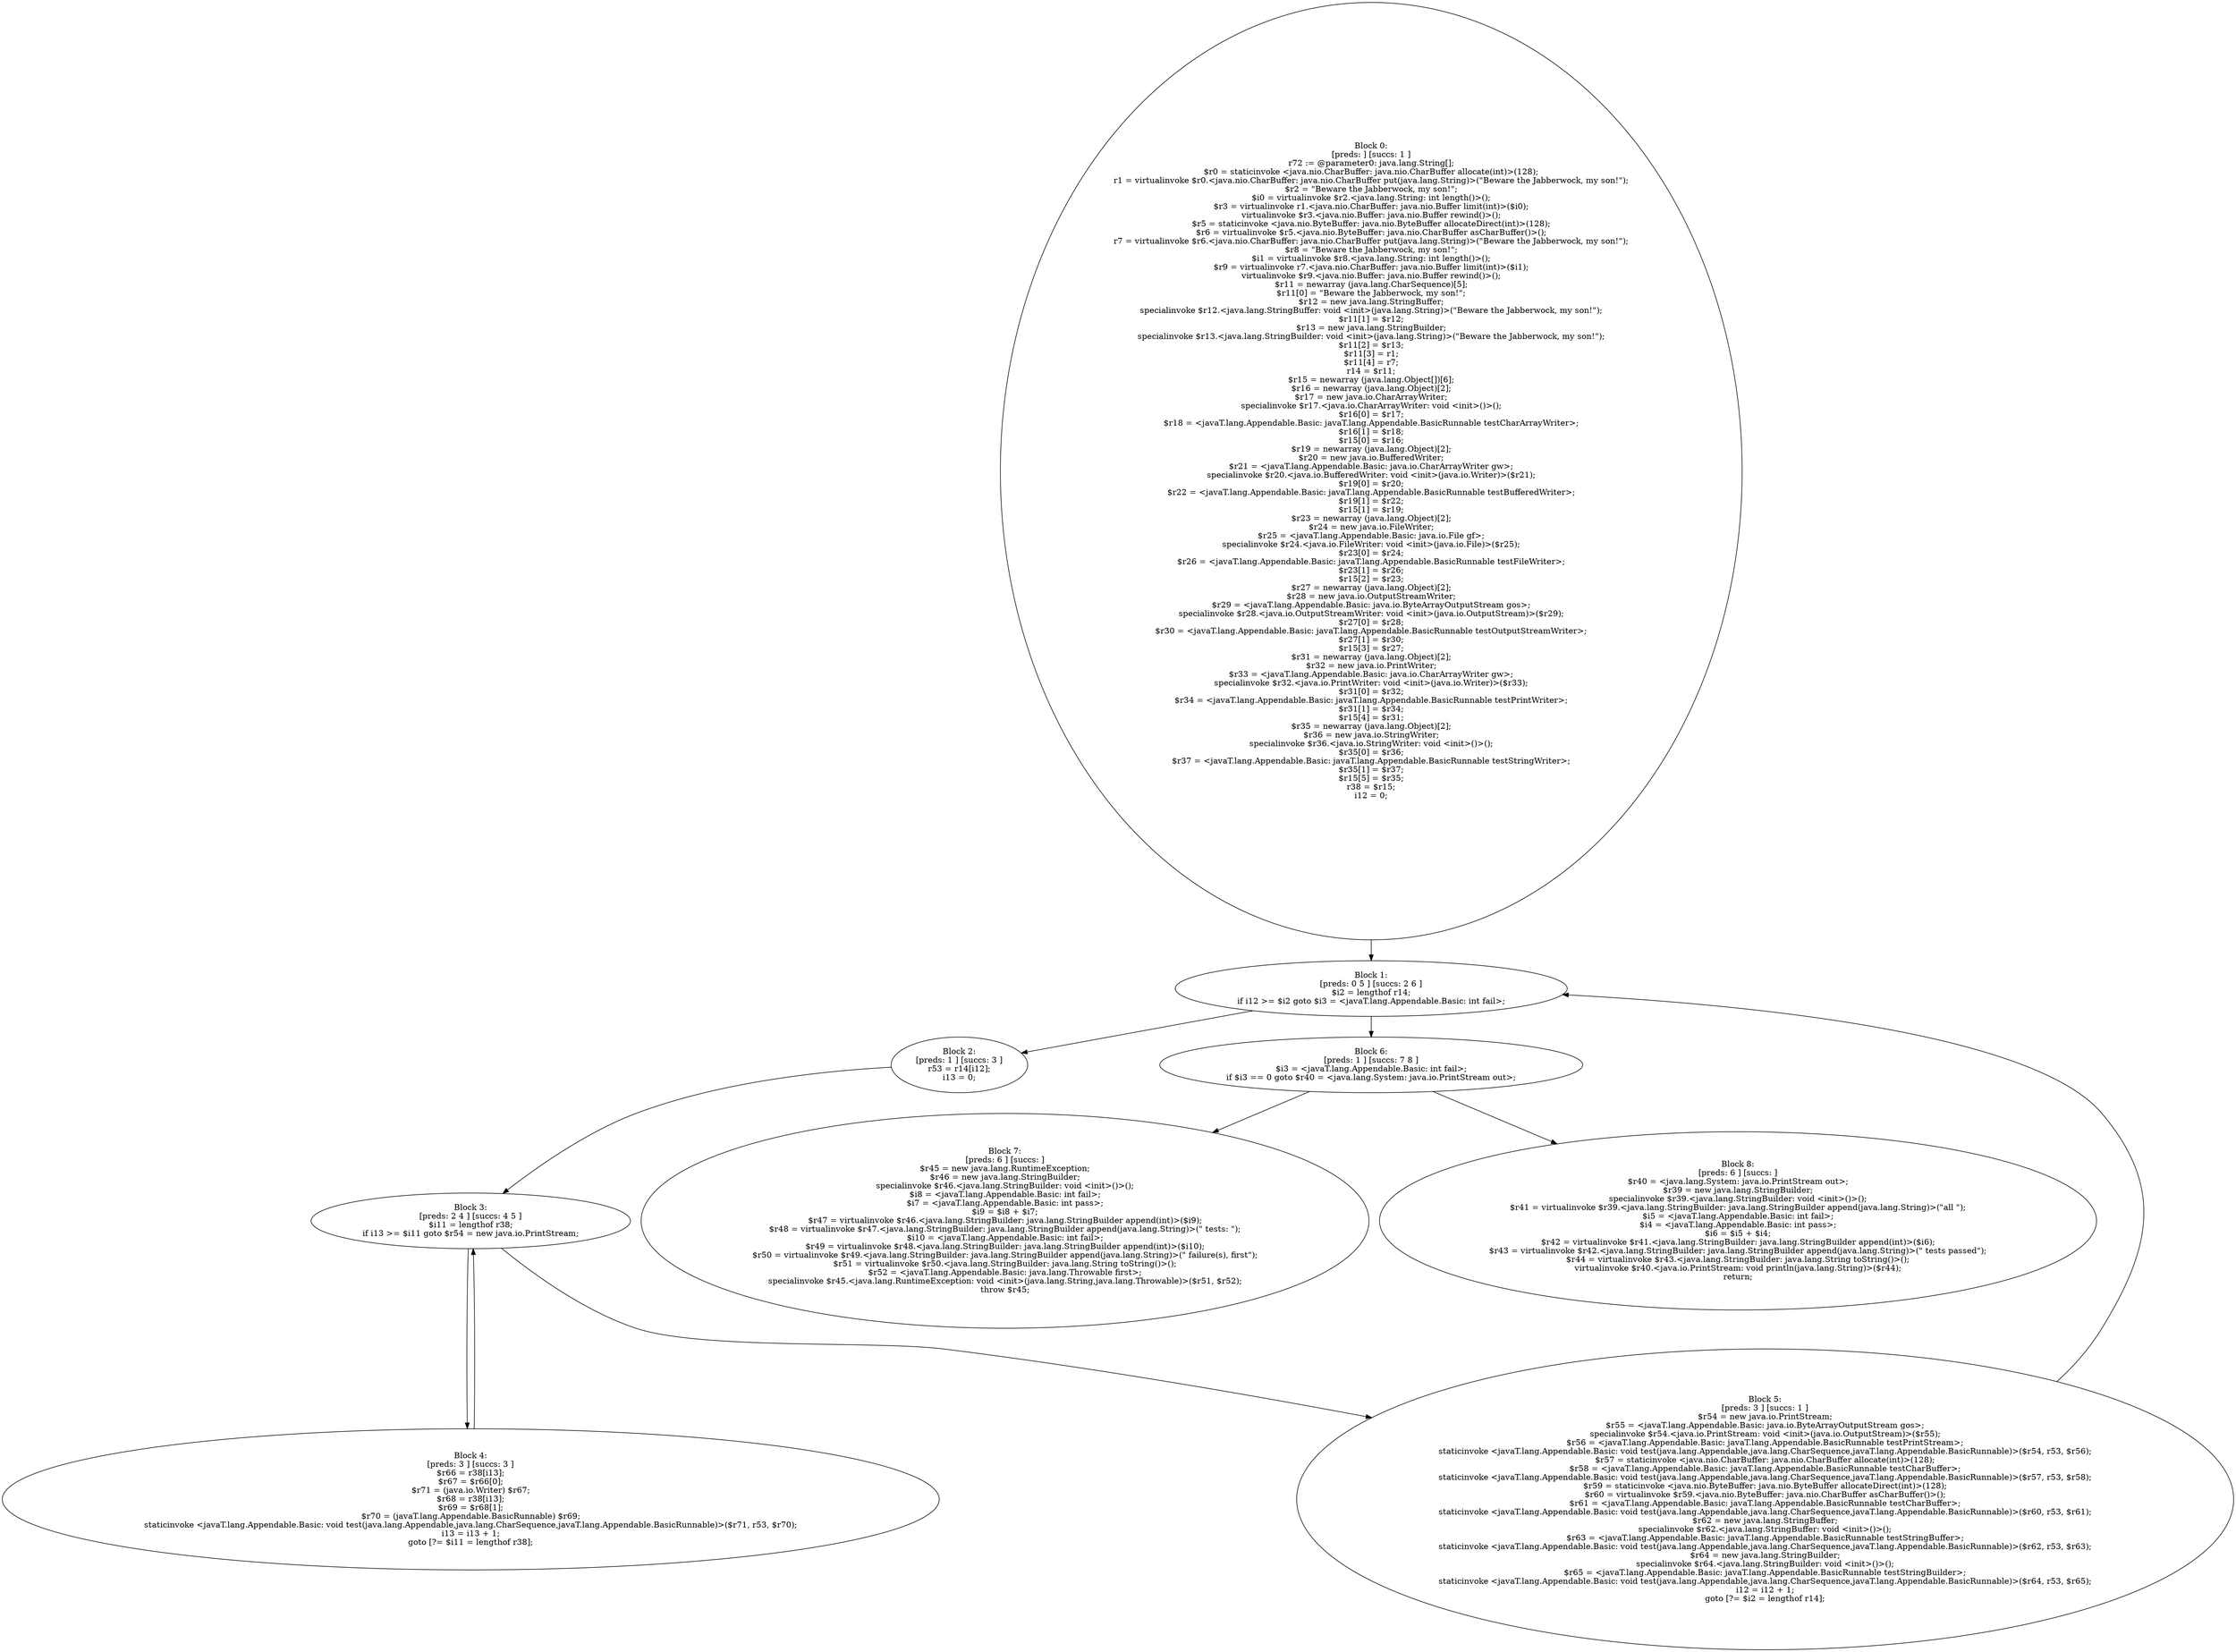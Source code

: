 digraph "unitGraph" {
    "Block 0:
[preds: ] [succs: 1 ]
r72 := @parameter0: java.lang.String[];
$r0 = staticinvoke <java.nio.CharBuffer: java.nio.CharBuffer allocate(int)>(128);
r1 = virtualinvoke $r0.<java.nio.CharBuffer: java.nio.CharBuffer put(java.lang.String)>(\"Beware the Jabberwock, my son!\");
$r2 = \"Beware the Jabberwock, my son!\";
$i0 = virtualinvoke $r2.<java.lang.String: int length()>();
$r3 = virtualinvoke r1.<java.nio.CharBuffer: java.nio.Buffer limit(int)>($i0);
virtualinvoke $r3.<java.nio.Buffer: java.nio.Buffer rewind()>();
$r5 = staticinvoke <java.nio.ByteBuffer: java.nio.ByteBuffer allocateDirect(int)>(128);
$r6 = virtualinvoke $r5.<java.nio.ByteBuffer: java.nio.CharBuffer asCharBuffer()>();
r7 = virtualinvoke $r6.<java.nio.CharBuffer: java.nio.CharBuffer put(java.lang.String)>(\"Beware the Jabberwock, my son!\");
$r8 = \"Beware the Jabberwock, my son!\";
$i1 = virtualinvoke $r8.<java.lang.String: int length()>();
$r9 = virtualinvoke r7.<java.nio.CharBuffer: java.nio.Buffer limit(int)>($i1);
virtualinvoke $r9.<java.nio.Buffer: java.nio.Buffer rewind()>();
$r11 = newarray (java.lang.CharSequence)[5];
$r11[0] = \"Beware the Jabberwock, my son!\";
$r12 = new java.lang.StringBuffer;
specialinvoke $r12.<java.lang.StringBuffer: void <init>(java.lang.String)>(\"Beware the Jabberwock, my son!\");
$r11[1] = $r12;
$r13 = new java.lang.StringBuilder;
specialinvoke $r13.<java.lang.StringBuilder: void <init>(java.lang.String)>(\"Beware the Jabberwock, my son!\");
$r11[2] = $r13;
$r11[3] = r1;
$r11[4] = r7;
r14 = $r11;
$r15 = newarray (java.lang.Object[])[6];
$r16 = newarray (java.lang.Object)[2];
$r17 = new java.io.CharArrayWriter;
specialinvoke $r17.<java.io.CharArrayWriter: void <init>()>();
$r16[0] = $r17;
$r18 = <javaT.lang.Appendable.Basic: javaT.lang.Appendable.BasicRunnable testCharArrayWriter>;
$r16[1] = $r18;
$r15[0] = $r16;
$r19 = newarray (java.lang.Object)[2];
$r20 = new java.io.BufferedWriter;
$r21 = <javaT.lang.Appendable.Basic: java.io.CharArrayWriter gw>;
specialinvoke $r20.<java.io.BufferedWriter: void <init>(java.io.Writer)>($r21);
$r19[0] = $r20;
$r22 = <javaT.lang.Appendable.Basic: javaT.lang.Appendable.BasicRunnable testBufferedWriter>;
$r19[1] = $r22;
$r15[1] = $r19;
$r23 = newarray (java.lang.Object)[2];
$r24 = new java.io.FileWriter;
$r25 = <javaT.lang.Appendable.Basic: java.io.File gf>;
specialinvoke $r24.<java.io.FileWriter: void <init>(java.io.File)>($r25);
$r23[0] = $r24;
$r26 = <javaT.lang.Appendable.Basic: javaT.lang.Appendable.BasicRunnable testFileWriter>;
$r23[1] = $r26;
$r15[2] = $r23;
$r27 = newarray (java.lang.Object)[2];
$r28 = new java.io.OutputStreamWriter;
$r29 = <javaT.lang.Appendable.Basic: java.io.ByteArrayOutputStream gos>;
specialinvoke $r28.<java.io.OutputStreamWriter: void <init>(java.io.OutputStream)>($r29);
$r27[0] = $r28;
$r30 = <javaT.lang.Appendable.Basic: javaT.lang.Appendable.BasicRunnable testOutputStreamWriter>;
$r27[1] = $r30;
$r15[3] = $r27;
$r31 = newarray (java.lang.Object)[2];
$r32 = new java.io.PrintWriter;
$r33 = <javaT.lang.Appendable.Basic: java.io.CharArrayWriter gw>;
specialinvoke $r32.<java.io.PrintWriter: void <init>(java.io.Writer)>($r33);
$r31[0] = $r32;
$r34 = <javaT.lang.Appendable.Basic: javaT.lang.Appendable.BasicRunnable testPrintWriter>;
$r31[1] = $r34;
$r15[4] = $r31;
$r35 = newarray (java.lang.Object)[2];
$r36 = new java.io.StringWriter;
specialinvoke $r36.<java.io.StringWriter: void <init>()>();
$r35[0] = $r36;
$r37 = <javaT.lang.Appendable.Basic: javaT.lang.Appendable.BasicRunnable testStringWriter>;
$r35[1] = $r37;
$r15[5] = $r35;
r38 = $r15;
i12 = 0;
"
    "Block 1:
[preds: 0 5 ] [succs: 2 6 ]
$i2 = lengthof r14;
if i12 >= $i2 goto $i3 = <javaT.lang.Appendable.Basic: int fail>;
"
    "Block 2:
[preds: 1 ] [succs: 3 ]
r53 = r14[i12];
i13 = 0;
"
    "Block 3:
[preds: 2 4 ] [succs: 4 5 ]
$i11 = lengthof r38;
if i13 >= $i11 goto $r54 = new java.io.PrintStream;
"
    "Block 4:
[preds: 3 ] [succs: 3 ]
$r66 = r38[i13];
$r67 = $r66[0];
$r71 = (java.io.Writer) $r67;
$r68 = r38[i13];
$r69 = $r68[1];
$r70 = (javaT.lang.Appendable.BasicRunnable) $r69;
staticinvoke <javaT.lang.Appendable.Basic: void test(java.lang.Appendable,java.lang.CharSequence,javaT.lang.Appendable.BasicRunnable)>($r71, r53, $r70);
i13 = i13 + 1;
goto [?= $i11 = lengthof r38];
"
    "Block 5:
[preds: 3 ] [succs: 1 ]
$r54 = new java.io.PrintStream;
$r55 = <javaT.lang.Appendable.Basic: java.io.ByteArrayOutputStream gos>;
specialinvoke $r54.<java.io.PrintStream: void <init>(java.io.OutputStream)>($r55);
$r56 = <javaT.lang.Appendable.Basic: javaT.lang.Appendable.BasicRunnable testPrintStream>;
staticinvoke <javaT.lang.Appendable.Basic: void test(java.lang.Appendable,java.lang.CharSequence,javaT.lang.Appendable.BasicRunnable)>($r54, r53, $r56);
$r57 = staticinvoke <java.nio.CharBuffer: java.nio.CharBuffer allocate(int)>(128);
$r58 = <javaT.lang.Appendable.Basic: javaT.lang.Appendable.BasicRunnable testCharBuffer>;
staticinvoke <javaT.lang.Appendable.Basic: void test(java.lang.Appendable,java.lang.CharSequence,javaT.lang.Appendable.BasicRunnable)>($r57, r53, $r58);
$r59 = staticinvoke <java.nio.ByteBuffer: java.nio.ByteBuffer allocateDirect(int)>(128);
$r60 = virtualinvoke $r59.<java.nio.ByteBuffer: java.nio.CharBuffer asCharBuffer()>();
$r61 = <javaT.lang.Appendable.Basic: javaT.lang.Appendable.BasicRunnable testCharBuffer>;
staticinvoke <javaT.lang.Appendable.Basic: void test(java.lang.Appendable,java.lang.CharSequence,javaT.lang.Appendable.BasicRunnable)>($r60, r53, $r61);
$r62 = new java.lang.StringBuffer;
specialinvoke $r62.<java.lang.StringBuffer: void <init>()>();
$r63 = <javaT.lang.Appendable.Basic: javaT.lang.Appendable.BasicRunnable testStringBuffer>;
staticinvoke <javaT.lang.Appendable.Basic: void test(java.lang.Appendable,java.lang.CharSequence,javaT.lang.Appendable.BasicRunnable)>($r62, r53, $r63);
$r64 = new java.lang.StringBuilder;
specialinvoke $r64.<java.lang.StringBuilder: void <init>()>();
$r65 = <javaT.lang.Appendable.Basic: javaT.lang.Appendable.BasicRunnable testStringBuilder>;
staticinvoke <javaT.lang.Appendable.Basic: void test(java.lang.Appendable,java.lang.CharSequence,javaT.lang.Appendable.BasicRunnable)>($r64, r53, $r65);
i12 = i12 + 1;
goto [?= $i2 = lengthof r14];
"
    "Block 6:
[preds: 1 ] [succs: 7 8 ]
$i3 = <javaT.lang.Appendable.Basic: int fail>;
if $i3 == 0 goto $r40 = <java.lang.System: java.io.PrintStream out>;
"
    "Block 7:
[preds: 6 ] [succs: ]
$r45 = new java.lang.RuntimeException;
$r46 = new java.lang.StringBuilder;
specialinvoke $r46.<java.lang.StringBuilder: void <init>()>();
$i8 = <javaT.lang.Appendable.Basic: int fail>;
$i7 = <javaT.lang.Appendable.Basic: int pass>;
$i9 = $i8 + $i7;
$r47 = virtualinvoke $r46.<java.lang.StringBuilder: java.lang.StringBuilder append(int)>($i9);
$r48 = virtualinvoke $r47.<java.lang.StringBuilder: java.lang.StringBuilder append(java.lang.String)>(\" tests: \");
$i10 = <javaT.lang.Appendable.Basic: int fail>;
$r49 = virtualinvoke $r48.<java.lang.StringBuilder: java.lang.StringBuilder append(int)>($i10);
$r50 = virtualinvoke $r49.<java.lang.StringBuilder: java.lang.StringBuilder append(java.lang.String)>(\" failure(s), first\");
$r51 = virtualinvoke $r50.<java.lang.StringBuilder: java.lang.String toString()>();
$r52 = <javaT.lang.Appendable.Basic: java.lang.Throwable first>;
specialinvoke $r45.<java.lang.RuntimeException: void <init>(java.lang.String,java.lang.Throwable)>($r51, $r52);
throw $r45;
"
    "Block 8:
[preds: 6 ] [succs: ]
$r40 = <java.lang.System: java.io.PrintStream out>;
$r39 = new java.lang.StringBuilder;
specialinvoke $r39.<java.lang.StringBuilder: void <init>()>();
$r41 = virtualinvoke $r39.<java.lang.StringBuilder: java.lang.StringBuilder append(java.lang.String)>(\"all \");
$i5 = <javaT.lang.Appendable.Basic: int fail>;
$i4 = <javaT.lang.Appendable.Basic: int pass>;
$i6 = $i5 + $i4;
$r42 = virtualinvoke $r41.<java.lang.StringBuilder: java.lang.StringBuilder append(int)>($i6);
$r43 = virtualinvoke $r42.<java.lang.StringBuilder: java.lang.StringBuilder append(java.lang.String)>(\" tests passed\");
$r44 = virtualinvoke $r43.<java.lang.StringBuilder: java.lang.String toString()>();
virtualinvoke $r40.<java.io.PrintStream: void println(java.lang.String)>($r44);
return;
"
    "Block 0:
[preds: ] [succs: 1 ]
r72 := @parameter0: java.lang.String[];
$r0 = staticinvoke <java.nio.CharBuffer: java.nio.CharBuffer allocate(int)>(128);
r1 = virtualinvoke $r0.<java.nio.CharBuffer: java.nio.CharBuffer put(java.lang.String)>(\"Beware the Jabberwock, my son!\");
$r2 = \"Beware the Jabberwock, my son!\";
$i0 = virtualinvoke $r2.<java.lang.String: int length()>();
$r3 = virtualinvoke r1.<java.nio.CharBuffer: java.nio.Buffer limit(int)>($i0);
virtualinvoke $r3.<java.nio.Buffer: java.nio.Buffer rewind()>();
$r5 = staticinvoke <java.nio.ByteBuffer: java.nio.ByteBuffer allocateDirect(int)>(128);
$r6 = virtualinvoke $r5.<java.nio.ByteBuffer: java.nio.CharBuffer asCharBuffer()>();
r7 = virtualinvoke $r6.<java.nio.CharBuffer: java.nio.CharBuffer put(java.lang.String)>(\"Beware the Jabberwock, my son!\");
$r8 = \"Beware the Jabberwock, my son!\";
$i1 = virtualinvoke $r8.<java.lang.String: int length()>();
$r9 = virtualinvoke r7.<java.nio.CharBuffer: java.nio.Buffer limit(int)>($i1);
virtualinvoke $r9.<java.nio.Buffer: java.nio.Buffer rewind()>();
$r11 = newarray (java.lang.CharSequence)[5];
$r11[0] = \"Beware the Jabberwock, my son!\";
$r12 = new java.lang.StringBuffer;
specialinvoke $r12.<java.lang.StringBuffer: void <init>(java.lang.String)>(\"Beware the Jabberwock, my son!\");
$r11[1] = $r12;
$r13 = new java.lang.StringBuilder;
specialinvoke $r13.<java.lang.StringBuilder: void <init>(java.lang.String)>(\"Beware the Jabberwock, my son!\");
$r11[2] = $r13;
$r11[3] = r1;
$r11[4] = r7;
r14 = $r11;
$r15 = newarray (java.lang.Object[])[6];
$r16 = newarray (java.lang.Object)[2];
$r17 = new java.io.CharArrayWriter;
specialinvoke $r17.<java.io.CharArrayWriter: void <init>()>();
$r16[0] = $r17;
$r18 = <javaT.lang.Appendable.Basic: javaT.lang.Appendable.BasicRunnable testCharArrayWriter>;
$r16[1] = $r18;
$r15[0] = $r16;
$r19 = newarray (java.lang.Object)[2];
$r20 = new java.io.BufferedWriter;
$r21 = <javaT.lang.Appendable.Basic: java.io.CharArrayWriter gw>;
specialinvoke $r20.<java.io.BufferedWriter: void <init>(java.io.Writer)>($r21);
$r19[0] = $r20;
$r22 = <javaT.lang.Appendable.Basic: javaT.lang.Appendable.BasicRunnable testBufferedWriter>;
$r19[1] = $r22;
$r15[1] = $r19;
$r23 = newarray (java.lang.Object)[2];
$r24 = new java.io.FileWriter;
$r25 = <javaT.lang.Appendable.Basic: java.io.File gf>;
specialinvoke $r24.<java.io.FileWriter: void <init>(java.io.File)>($r25);
$r23[0] = $r24;
$r26 = <javaT.lang.Appendable.Basic: javaT.lang.Appendable.BasicRunnable testFileWriter>;
$r23[1] = $r26;
$r15[2] = $r23;
$r27 = newarray (java.lang.Object)[2];
$r28 = new java.io.OutputStreamWriter;
$r29 = <javaT.lang.Appendable.Basic: java.io.ByteArrayOutputStream gos>;
specialinvoke $r28.<java.io.OutputStreamWriter: void <init>(java.io.OutputStream)>($r29);
$r27[0] = $r28;
$r30 = <javaT.lang.Appendable.Basic: javaT.lang.Appendable.BasicRunnable testOutputStreamWriter>;
$r27[1] = $r30;
$r15[3] = $r27;
$r31 = newarray (java.lang.Object)[2];
$r32 = new java.io.PrintWriter;
$r33 = <javaT.lang.Appendable.Basic: java.io.CharArrayWriter gw>;
specialinvoke $r32.<java.io.PrintWriter: void <init>(java.io.Writer)>($r33);
$r31[0] = $r32;
$r34 = <javaT.lang.Appendable.Basic: javaT.lang.Appendable.BasicRunnable testPrintWriter>;
$r31[1] = $r34;
$r15[4] = $r31;
$r35 = newarray (java.lang.Object)[2];
$r36 = new java.io.StringWriter;
specialinvoke $r36.<java.io.StringWriter: void <init>()>();
$r35[0] = $r36;
$r37 = <javaT.lang.Appendable.Basic: javaT.lang.Appendable.BasicRunnable testStringWriter>;
$r35[1] = $r37;
$r15[5] = $r35;
r38 = $r15;
i12 = 0;
"->"Block 1:
[preds: 0 5 ] [succs: 2 6 ]
$i2 = lengthof r14;
if i12 >= $i2 goto $i3 = <javaT.lang.Appendable.Basic: int fail>;
";
    "Block 1:
[preds: 0 5 ] [succs: 2 6 ]
$i2 = lengthof r14;
if i12 >= $i2 goto $i3 = <javaT.lang.Appendable.Basic: int fail>;
"->"Block 2:
[preds: 1 ] [succs: 3 ]
r53 = r14[i12];
i13 = 0;
";
    "Block 1:
[preds: 0 5 ] [succs: 2 6 ]
$i2 = lengthof r14;
if i12 >= $i2 goto $i3 = <javaT.lang.Appendable.Basic: int fail>;
"->"Block 6:
[preds: 1 ] [succs: 7 8 ]
$i3 = <javaT.lang.Appendable.Basic: int fail>;
if $i3 == 0 goto $r40 = <java.lang.System: java.io.PrintStream out>;
";
    "Block 2:
[preds: 1 ] [succs: 3 ]
r53 = r14[i12];
i13 = 0;
"->"Block 3:
[preds: 2 4 ] [succs: 4 5 ]
$i11 = lengthof r38;
if i13 >= $i11 goto $r54 = new java.io.PrintStream;
";
    "Block 3:
[preds: 2 4 ] [succs: 4 5 ]
$i11 = lengthof r38;
if i13 >= $i11 goto $r54 = new java.io.PrintStream;
"->"Block 4:
[preds: 3 ] [succs: 3 ]
$r66 = r38[i13];
$r67 = $r66[0];
$r71 = (java.io.Writer) $r67;
$r68 = r38[i13];
$r69 = $r68[1];
$r70 = (javaT.lang.Appendable.BasicRunnable) $r69;
staticinvoke <javaT.lang.Appendable.Basic: void test(java.lang.Appendable,java.lang.CharSequence,javaT.lang.Appendable.BasicRunnable)>($r71, r53, $r70);
i13 = i13 + 1;
goto [?= $i11 = lengthof r38];
";
    "Block 3:
[preds: 2 4 ] [succs: 4 5 ]
$i11 = lengthof r38;
if i13 >= $i11 goto $r54 = new java.io.PrintStream;
"->"Block 5:
[preds: 3 ] [succs: 1 ]
$r54 = new java.io.PrintStream;
$r55 = <javaT.lang.Appendable.Basic: java.io.ByteArrayOutputStream gos>;
specialinvoke $r54.<java.io.PrintStream: void <init>(java.io.OutputStream)>($r55);
$r56 = <javaT.lang.Appendable.Basic: javaT.lang.Appendable.BasicRunnable testPrintStream>;
staticinvoke <javaT.lang.Appendable.Basic: void test(java.lang.Appendable,java.lang.CharSequence,javaT.lang.Appendable.BasicRunnable)>($r54, r53, $r56);
$r57 = staticinvoke <java.nio.CharBuffer: java.nio.CharBuffer allocate(int)>(128);
$r58 = <javaT.lang.Appendable.Basic: javaT.lang.Appendable.BasicRunnable testCharBuffer>;
staticinvoke <javaT.lang.Appendable.Basic: void test(java.lang.Appendable,java.lang.CharSequence,javaT.lang.Appendable.BasicRunnable)>($r57, r53, $r58);
$r59 = staticinvoke <java.nio.ByteBuffer: java.nio.ByteBuffer allocateDirect(int)>(128);
$r60 = virtualinvoke $r59.<java.nio.ByteBuffer: java.nio.CharBuffer asCharBuffer()>();
$r61 = <javaT.lang.Appendable.Basic: javaT.lang.Appendable.BasicRunnable testCharBuffer>;
staticinvoke <javaT.lang.Appendable.Basic: void test(java.lang.Appendable,java.lang.CharSequence,javaT.lang.Appendable.BasicRunnable)>($r60, r53, $r61);
$r62 = new java.lang.StringBuffer;
specialinvoke $r62.<java.lang.StringBuffer: void <init>()>();
$r63 = <javaT.lang.Appendable.Basic: javaT.lang.Appendable.BasicRunnable testStringBuffer>;
staticinvoke <javaT.lang.Appendable.Basic: void test(java.lang.Appendable,java.lang.CharSequence,javaT.lang.Appendable.BasicRunnable)>($r62, r53, $r63);
$r64 = new java.lang.StringBuilder;
specialinvoke $r64.<java.lang.StringBuilder: void <init>()>();
$r65 = <javaT.lang.Appendable.Basic: javaT.lang.Appendable.BasicRunnable testStringBuilder>;
staticinvoke <javaT.lang.Appendable.Basic: void test(java.lang.Appendable,java.lang.CharSequence,javaT.lang.Appendable.BasicRunnable)>($r64, r53, $r65);
i12 = i12 + 1;
goto [?= $i2 = lengthof r14];
";
    "Block 4:
[preds: 3 ] [succs: 3 ]
$r66 = r38[i13];
$r67 = $r66[0];
$r71 = (java.io.Writer) $r67;
$r68 = r38[i13];
$r69 = $r68[1];
$r70 = (javaT.lang.Appendable.BasicRunnable) $r69;
staticinvoke <javaT.lang.Appendable.Basic: void test(java.lang.Appendable,java.lang.CharSequence,javaT.lang.Appendable.BasicRunnable)>($r71, r53, $r70);
i13 = i13 + 1;
goto [?= $i11 = lengthof r38];
"->"Block 3:
[preds: 2 4 ] [succs: 4 5 ]
$i11 = lengthof r38;
if i13 >= $i11 goto $r54 = new java.io.PrintStream;
";
    "Block 5:
[preds: 3 ] [succs: 1 ]
$r54 = new java.io.PrintStream;
$r55 = <javaT.lang.Appendable.Basic: java.io.ByteArrayOutputStream gos>;
specialinvoke $r54.<java.io.PrintStream: void <init>(java.io.OutputStream)>($r55);
$r56 = <javaT.lang.Appendable.Basic: javaT.lang.Appendable.BasicRunnable testPrintStream>;
staticinvoke <javaT.lang.Appendable.Basic: void test(java.lang.Appendable,java.lang.CharSequence,javaT.lang.Appendable.BasicRunnable)>($r54, r53, $r56);
$r57 = staticinvoke <java.nio.CharBuffer: java.nio.CharBuffer allocate(int)>(128);
$r58 = <javaT.lang.Appendable.Basic: javaT.lang.Appendable.BasicRunnable testCharBuffer>;
staticinvoke <javaT.lang.Appendable.Basic: void test(java.lang.Appendable,java.lang.CharSequence,javaT.lang.Appendable.BasicRunnable)>($r57, r53, $r58);
$r59 = staticinvoke <java.nio.ByteBuffer: java.nio.ByteBuffer allocateDirect(int)>(128);
$r60 = virtualinvoke $r59.<java.nio.ByteBuffer: java.nio.CharBuffer asCharBuffer()>();
$r61 = <javaT.lang.Appendable.Basic: javaT.lang.Appendable.BasicRunnable testCharBuffer>;
staticinvoke <javaT.lang.Appendable.Basic: void test(java.lang.Appendable,java.lang.CharSequence,javaT.lang.Appendable.BasicRunnable)>($r60, r53, $r61);
$r62 = new java.lang.StringBuffer;
specialinvoke $r62.<java.lang.StringBuffer: void <init>()>();
$r63 = <javaT.lang.Appendable.Basic: javaT.lang.Appendable.BasicRunnable testStringBuffer>;
staticinvoke <javaT.lang.Appendable.Basic: void test(java.lang.Appendable,java.lang.CharSequence,javaT.lang.Appendable.BasicRunnable)>($r62, r53, $r63);
$r64 = new java.lang.StringBuilder;
specialinvoke $r64.<java.lang.StringBuilder: void <init>()>();
$r65 = <javaT.lang.Appendable.Basic: javaT.lang.Appendable.BasicRunnable testStringBuilder>;
staticinvoke <javaT.lang.Appendable.Basic: void test(java.lang.Appendable,java.lang.CharSequence,javaT.lang.Appendable.BasicRunnable)>($r64, r53, $r65);
i12 = i12 + 1;
goto [?= $i2 = lengthof r14];
"->"Block 1:
[preds: 0 5 ] [succs: 2 6 ]
$i2 = lengthof r14;
if i12 >= $i2 goto $i3 = <javaT.lang.Appendable.Basic: int fail>;
";
    "Block 6:
[preds: 1 ] [succs: 7 8 ]
$i3 = <javaT.lang.Appendable.Basic: int fail>;
if $i3 == 0 goto $r40 = <java.lang.System: java.io.PrintStream out>;
"->"Block 7:
[preds: 6 ] [succs: ]
$r45 = new java.lang.RuntimeException;
$r46 = new java.lang.StringBuilder;
specialinvoke $r46.<java.lang.StringBuilder: void <init>()>();
$i8 = <javaT.lang.Appendable.Basic: int fail>;
$i7 = <javaT.lang.Appendable.Basic: int pass>;
$i9 = $i8 + $i7;
$r47 = virtualinvoke $r46.<java.lang.StringBuilder: java.lang.StringBuilder append(int)>($i9);
$r48 = virtualinvoke $r47.<java.lang.StringBuilder: java.lang.StringBuilder append(java.lang.String)>(\" tests: \");
$i10 = <javaT.lang.Appendable.Basic: int fail>;
$r49 = virtualinvoke $r48.<java.lang.StringBuilder: java.lang.StringBuilder append(int)>($i10);
$r50 = virtualinvoke $r49.<java.lang.StringBuilder: java.lang.StringBuilder append(java.lang.String)>(\" failure(s), first\");
$r51 = virtualinvoke $r50.<java.lang.StringBuilder: java.lang.String toString()>();
$r52 = <javaT.lang.Appendable.Basic: java.lang.Throwable first>;
specialinvoke $r45.<java.lang.RuntimeException: void <init>(java.lang.String,java.lang.Throwable)>($r51, $r52);
throw $r45;
";
    "Block 6:
[preds: 1 ] [succs: 7 8 ]
$i3 = <javaT.lang.Appendable.Basic: int fail>;
if $i3 == 0 goto $r40 = <java.lang.System: java.io.PrintStream out>;
"->"Block 8:
[preds: 6 ] [succs: ]
$r40 = <java.lang.System: java.io.PrintStream out>;
$r39 = new java.lang.StringBuilder;
specialinvoke $r39.<java.lang.StringBuilder: void <init>()>();
$r41 = virtualinvoke $r39.<java.lang.StringBuilder: java.lang.StringBuilder append(java.lang.String)>(\"all \");
$i5 = <javaT.lang.Appendable.Basic: int fail>;
$i4 = <javaT.lang.Appendable.Basic: int pass>;
$i6 = $i5 + $i4;
$r42 = virtualinvoke $r41.<java.lang.StringBuilder: java.lang.StringBuilder append(int)>($i6);
$r43 = virtualinvoke $r42.<java.lang.StringBuilder: java.lang.StringBuilder append(java.lang.String)>(\" tests passed\");
$r44 = virtualinvoke $r43.<java.lang.StringBuilder: java.lang.String toString()>();
virtualinvoke $r40.<java.io.PrintStream: void println(java.lang.String)>($r44);
return;
";
}
